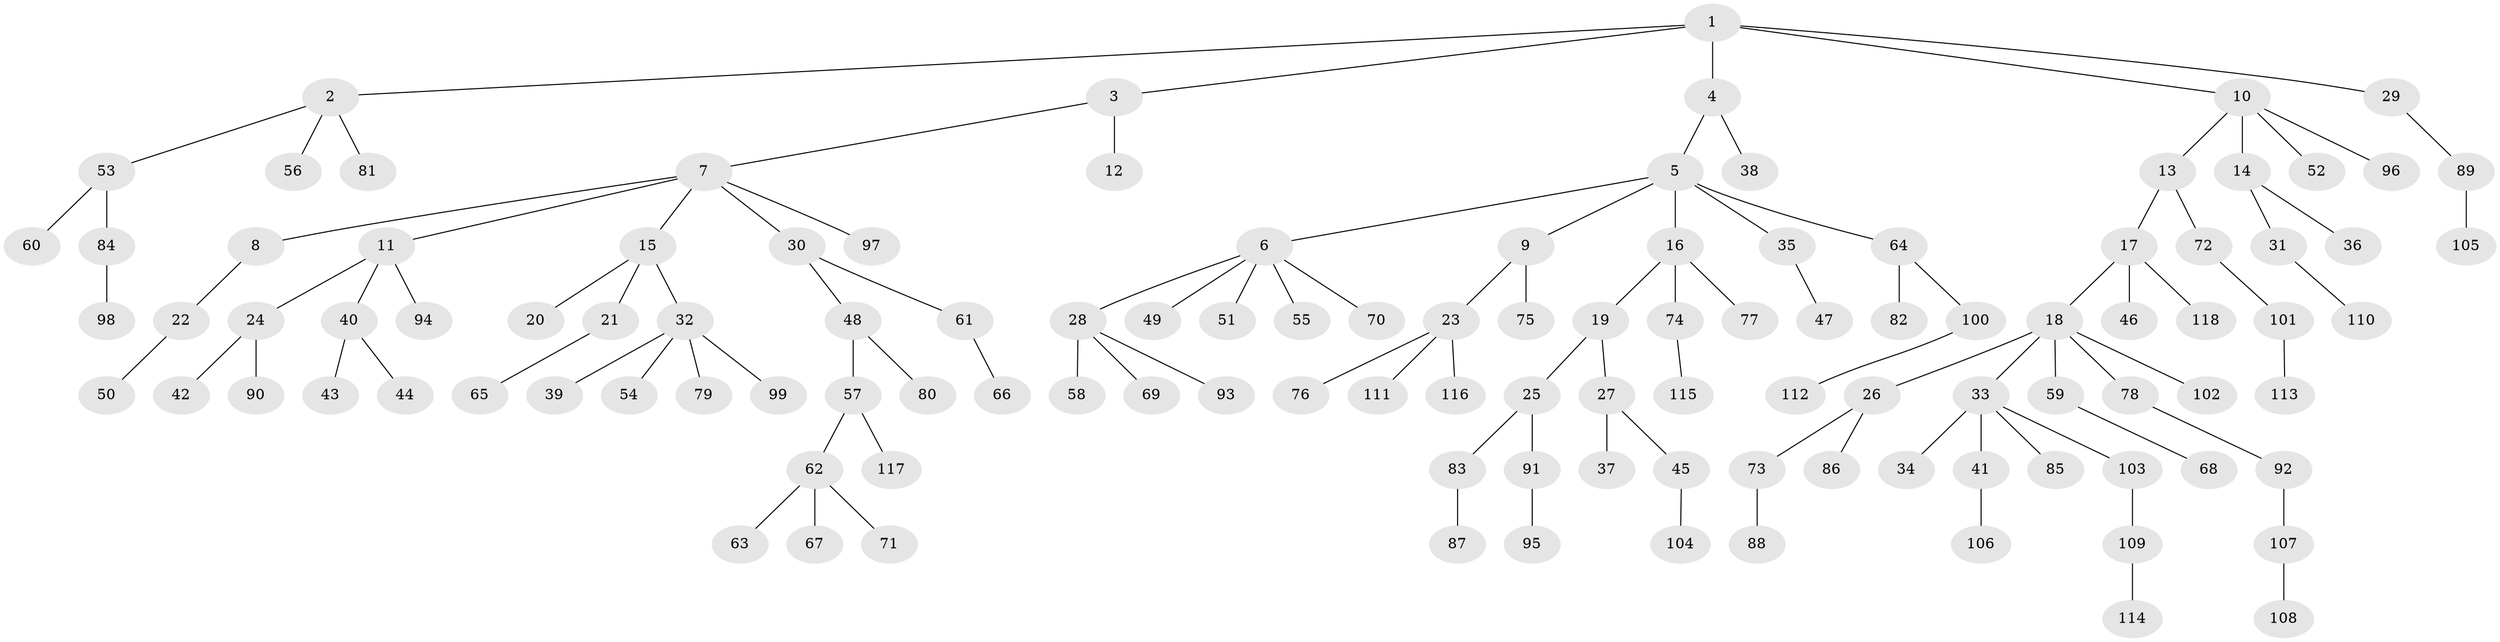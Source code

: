 // Generated by graph-tools (version 1.1) at 2025/50/03/09/25 03:50:20]
// undirected, 118 vertices, 117 edges
graph export_dot {
graph [start="1"]
  node [color=gray90,style=filled];
  1;
  2;
  3;
  4;
  5;
  6;
  7;
  8;
  9;
  10;
  11;
  12;
  13;
  14;
  15;
  16;
  17;
  18;
  19;
  20;
  21;
  22;
  23;
  24;
  25;
  26;
  27;
  28;
  29;
  30;
  31;
  32;
  33;
  34;
  35;
  36;
  37;
  38;
  39;
  40;
  41;
  42;
  43;
  44;
  45;
  46;
  47;
  48;
  49;
  50;
  51;
  52;
  53;
  54;
  55;
  56;
  57;
  58;
  59;
  60;
  61;
  62;
  63;
  64;
  65;
  66;
  67;
  68;
  69;
  70;
  71;
  72;
  73;
  74;
  75;
  76;
  77;
  78;
  79;
  80;
  81;
  82;
  83;
  84;
  85;
  86;
  87;
  88;
  89;
  90;
  91;
  92;
  93;
  94;
  95;
  96;
  97;
  98;
  99;
  100;
  101;
  102;
  103;
  104;
  105;
  106;
  107;
  108;
  109;
  110;
  111;
  112;
  113;
  114;
  115;
  116;
  117;
  118;
  1 -- 2;
  1 -- 3;
  1 -- 4;
  1 -- 10;
  1 -- 29;
  2 -- 53;
  2 -- 56;
  2 -- 81;
  3 -- 7;
  3 -- 12;
  4 -- 5;
  4 -- 38;
  5 -- 6;
  5 -- 9;
  5 -- 16;
  5 -- 35;
  5 -- 64;
  6 -- 28;
  6 -- 49;
  6 -- 51;
  6 -- 55;
  6 -- 70;
  7 -- 8;
  7 -- 11;
  7 -- 15;
  7 -- 30;
  7 -- 97;
  8 -- 22;
  9 -- 23;
  9 -- 75;
  10 -- 13;
  10 -- 14;
  10 -- 52;
  10 -- 96;
  11 -- 24;
  11 -- 40;
  11 -- 94;
  13 -- 17;
  13 -- 72;
  14 -- 31;
  14 -- 36;
  15 -- 20;
  15 -- 21;
  15 -- 32;
  16 -- 19;
  16 -- 74;
  16 -- 77;
  17 -- 18;
  17 -- 46;
  17 -- 118;
  18 -- 26;
  18 -- 33;
  18 -- 59;
  18 -- 78;
  18 -- 102;
  19 -- 25;
  19 -- 27;
  21 -- 65;
  22 -- 50;
  23 -- 76;
  23 -- 111;
  23 -- 116;
  24 -- 42;
  24 -- 90;
  25 -- 83;
  25 -- 91;
  26 -- 73;
  26 -- 86;
  27 -- 37;
  27 -- 45;
  28 -- 58;
  28 -- 69;
  28 -- 93;
  29 -- 89;
  30 -- 48;
  30 -- 61;
  31 -- 110;
  32 -- 39;
  32 -- 54;
  32 -- 79;
  32 -- 99;
  33 -- 34;
  33 -- 41;
  33 -- 85;
  33 -- 103;
  35 -- 47;
  40 -- 43;
  40 -- 44;
  41 -- 106;
  45 -- 104;
  48 -- 57;
  48 -- 80;
  53 -- 60;
  53 -- 84;
  57 -- 62;
  57 -- 117;
  59 -- 68;
  61 -- 66;
  62 -- 63;
  62 -- 67;
  62 -- 71;
  64 -- 82;
  64 -- 100;
  72 -- 101;
  73 -- 88;
  74 -- 115;
  78 -- 92;
  83 -- 87;
  84 -- 98;
  89 -- 105;
  91 -- 95;
  92 -- 107;
  100 -- 112;
  101 -- 113;
  103 -- 109;
  107 -- 108;
  109 -- 114;
}
